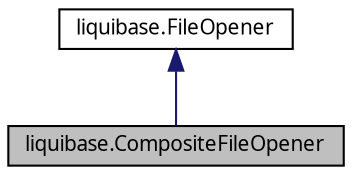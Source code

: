 digraph G
{
  edge [fontname="FreeSans.ttf",fontsize=10,labelfontname="FreeSans.ttf",labelfontsize=10];
  node [fontname="FreeSans.ttf",fontsize=10,shape=record];
  Node1 [label="liquibase.CompositeFileOpener",height=0.2,width=0.4,color="black", fillcolor="grey75", style="filled" fontcolor="black"];
  Node2 -> Node1 [dir=back,color="midnightblue",fontsize=10,style="solid",fontname="FreeSans.ttf"];
  Node2 [label="liquibase.FileOpener",height=0.2,width=0.4,color="black", fillcolor="white", style="filled",URL="$interfaceliquibase_1_1_file_opener.html",tooltip="Abstracts file access so they can be read in a variety of manners."];
}
